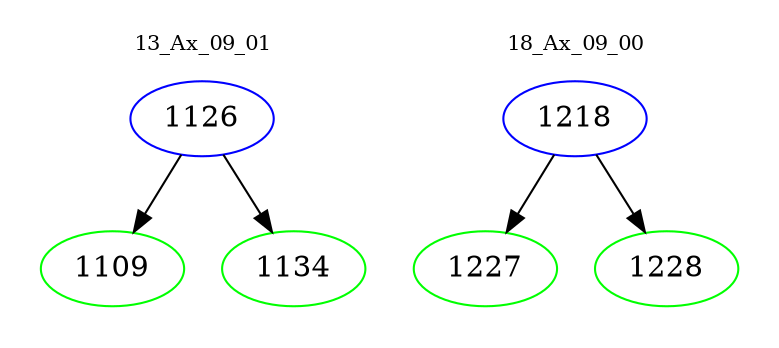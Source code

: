 digraph{
subgraph cluster_0 {
color = white
label = "13_Ax_09_01";
fontsize=10;
T0_1126 [label="1126", color="blue"]
T0_1126 -> T0_1109 [color="black"]
T0_1109 [label="1109", color="green"]
T0_1126 -> T0_1134 [color="black"]
T0_1134 [label="1134", color="green"]
}
subgraph cluster_1 {
color = white
label = "18_Ax_09_00";
fontsize=10;
T1_1218 [label="1218", color="blue"]
T1_1218 -> T1_1227 [color="black"]
T1_1227 [label="1227", color="green"]
T1_1218 -> T1_1228 [color="black"]
T1_1228 [label="1228", color="green"]
}
}
